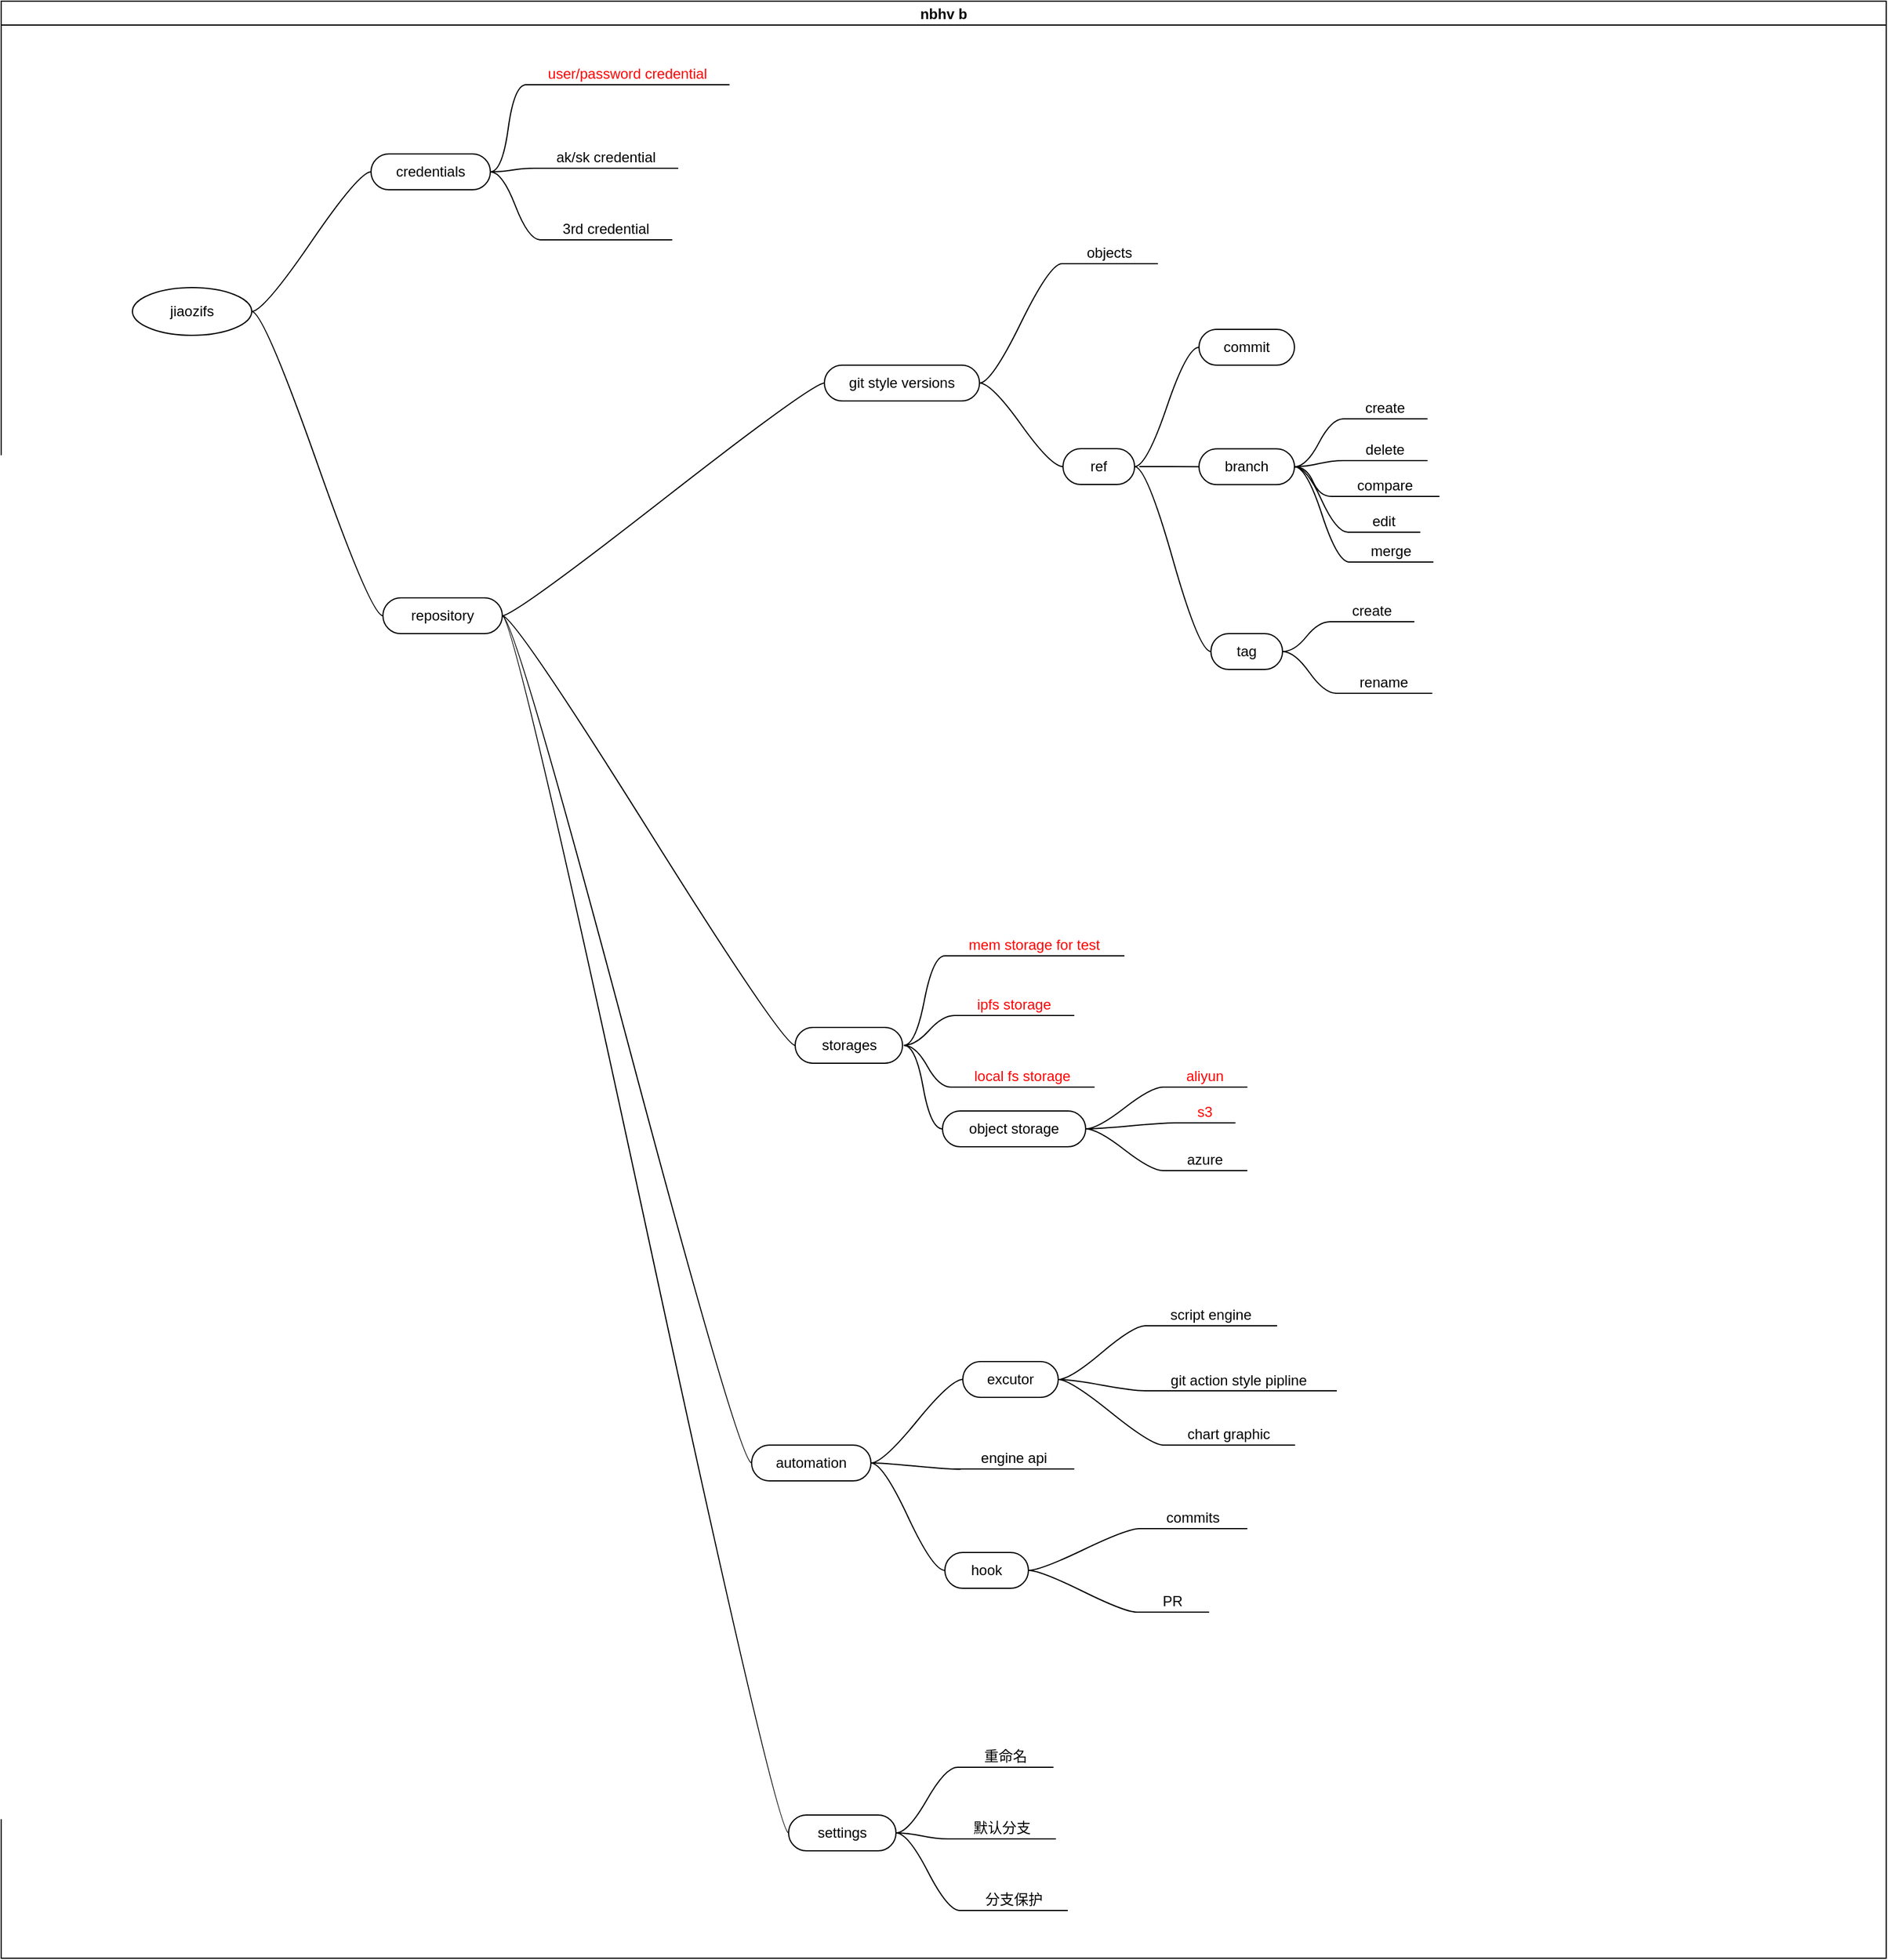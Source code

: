 <mxfile version="22.1.0" type="github">
  <diagram name="第 1 页" id="5fGWWKJ4rIMBZ-qDA2rJ">
    <mxGraphModel dx="1949" dy="2270" grid="1" gridSize="10" guides="1" tooltips="1" connect="1" arrows="1" fold="1" page="1" pageScale="1" pageWidth="827" pageHeight="1169" math="0" shadow="0">
      <root>
        <mxCell id="0" />
        <mxCell id="1" parent="0" />
        <mxCell id="uf4mvmNSqiAmKSMoRBAt-13" value="nbhv b" style="swimlane;startSize=20;horizontal=1;containerType=tree;" vertex="1" parent="1">
          <mxGeometry x="10" y="-200" width="1580" height="1640" as="geometry" />
        </mxCell>
        <mxCell id="uf4mvmNSqiAmKSMoRBAt-36" style="edgeStyle=entityRelationEdgeStyle;rounded=0;orthogonalLoop=1;jettySize=auto;html=1;startArrow=none;endArrow=none;segment=10;curved=1;sourcePerimeterSpacing=0;targetPerimeterSpacing=0;exitX=1;exitY=0.5;exitDx=0;exitDy=0;entryX=0;entryY=0.5;entryDx=0;entryDy=0;" edge="1" parent="uf4mvmNSqiAmKSMoRBAt-13" source="uf4mvmNSqiAmKSMoRBAt-127" target="uf4mvmNSqiAmKSMoRBAt-34">
          <mxGeometry relative="1" as="geometry" />
        </mxCell>
        <mxCell id="uf4mvmNSqiAmKSMoRBAt-18" value="jiaozifs" style="ellipse;whiteSpace=wrap;html=1;align=center;treeFolding=1;treeMoving=1;newEdgeStyle={&quot;edgeStyle&quot;:&quot;entityRelationEdgeStyle&quot;,&quot;startArrow&quot;:&quot;none&quot;,&quot;endArrow&quot;:&quot;none&quot;,&quot;segment&quot;:10,&quot;curved&quot;:1,&quot;sourcePerimeterSpacing&quot;:0,&quot;targetPerimeterSpacing&quot;:0};" vertex="1" parent="uf4mvmNSqiAmKSMoRBAt-13">
          <mxGeometry x="110" y="240" width="100" height="40" as="geometry" />
        </mxCell>
        <mxCell id="uf4mvmNSqiAmKSMoRBAt-27" value="credentials" style="whiteSpace=wrap;html=1;rounded=1;arcSize=50;align=center;verticalAlign=middle;strokeWidth=1;autosize=1;spacing=4;treeFolding=1;treeMoving=1;newEdgeStyle={&quot;edgeStyle&quot;:&quot;entityRelationEdgeStyle&quot;,&quot;startArrow&quot;:&quot;none&quot;,&quot;endArrow&quot;:&quot;none&quot;,&quot;segment&quot;:10,&quot;curved&quot;:1,&quot;sourcePerimeterSpacing&quot;:0,&quot;targetPerimeterSpacing&quot;:0};" vertex="1" parent="uf4mvmNSqiAmKSMoRBAt-13">
          <mxGeometry x="310" y="128" width="100" height="30" as="geometry" />
        </mxCell>
        <mxCell id="uf4mvmNSqiAmKSMoRBAt-28" value="" style="edgeStyle=entityRelationEdgeStyle;startArrow=none;endArrow=none;segment=10;curved=1;sourcePerimeterSpacing=0;targetPerimeterSpacing=0;rounded=0;" edge="1" target="uf4mvmNSqiAmKSMoRBAt-27" parent="uf4mvmNSqiAmKSMoRBAt-13" source="uf4mvmNSqiAmKSMoRBAt-18">
          <mxGeometry relative="1" as="geometry">
            <mxPoint x="316" y="220" as="sourcePoint" />
          </mxGeometry>
        </mxCell>
        <mxCell id="uf4mvmNSqiAmKSMoRBAt-86" style="edgeStyle=entityRelationEdgeStyle;rounded=0;orthogonalLoop=1;jettySize=auto;html=1;startArrow=none;endArrow=none;segment=10;curved=1;sourcePerimeterSpacing=0;targetPerimeterSpacing=0;exitX=1;exitY=0.5;exitDx=0;exitDy=0;entryX=0;entryY=1;entryDx=0;entryDy=0;" edge="1" parent="uf4mvmNSqiAmKSMoRBAt-13" target="uf4mvmNSqiAmKSMoRBAt-85">
          <mxGeometry relative="1" as="geometry">
            <mxPoint x="756.5" y="875" as="sourcePoint" />
          </mxGeometry>
        </mxCell>
        <mxCell id="uf4mvmNSqiAmKSMoRBAt-32" value="storages" style="whiteSpace=wrap;html=1;rounded=1;arcSize=50;align=center;verticalAlign=middle;strokeWidth=1;autosize=1;spacing=4;treeFolding=1;treeMoving=1;newEdgeStyle={&quot;edgeStyle&quot;:&quot;entityRelationEdgeStyle&quot;,&quot;startArrow&quot;:&quot;none&quot;,&quot;endArrow&quot;:&quot;none&quot;,&quot;segment&quot;:10,&quot;curved&quot;:1,&quot;sourcePerimeterSpacing&quot;:0,&quot;targetPerimeterSpacing&quot;:0};" vertex="1" parent="uf4mvmNSqiAmKSMoRBAt-13">
          <mxGeometry x="665.5" y="860" width="90" height="30" as="geometry" />
        </mxCell>
        <mxCell id="uf4mvmNSqiAmKSMoRBAt-33" value="" style="edgeStyle=entityRelationEdgeStyle;startArrow=none;endArrow=none;segment=10;curved=1;sourcePerimeterSpacing=0;targetPerimeterSpacing=0;rounded=0;exitX=1;exitY=0.5;exitDx=0;exitDy=0;" edge="1" target="uf4mvmNSqiAmKSMoRBAt-32" parent="uf4mvmNSqiAmKSMoRBAt-13" source="uf4mvmNSqiAmKSMoRBAt-127">
          <mxGeometry relative="1" as="geometry">
            <mxPoint x="260" y="460" as="sourcePoint" />
          </mxGeometry>
        </mxCell>
        <mxCell id="uf4mvmNSqiAmKSMoRBAt-96" style="edgeStyle=entityRelationEdgeStyle;rounded=0;orthogonalLoop=1;jettySize=auto;html=1;startArrow=none;endArrow=none;segment=10;curved=1;sourcePerimeterSpacing=0;targetPerimeterSpacing=0;exitX=1;exitY=0.5;exitDx=0;exitDy=0;entryX=0;entryY=1;entryDx=0;entryDy=0;" edge="1" parent="uf4mvmNSqiAmKSMoRBAt-13" source="uf4mvmNSqiAmKSMoRBAt-34" target="uf4mvmNSqiAmKSMoRBAt-95">
          <mxGeometry relative="1" as="geometry" />
        </mxCell>
        <mxCell id="uf4mvmNSqiAmKSMoRBAt-34" value="git style versions" style="whiteSpace=wrap;html=1;rounded=1;arcSize=50;align=center;verticalAlign=middle;strokeWidth=1;autosize=1;spacing=4;treeFolding=1;treeMoving=1;newEdgeStyle={&quot;edgeStyle&quot;:&quot;entityRelationEdgeStyle&quot;,&quot;startArrow&quot;:&quot;none&quot;,&quot;endArrow&quot;:&quot;none&quot;,&quot;segment&quot;:10,&quot;curved&quot;:1,&quot;sourcePerimeterSpacing&quot;:0,&quot;targetPerimeterSpacing&quot;:0};" vertex="1" parent="uf4mvmNSqiAmKSMoRBAt-13">
          <mxGeometry x="690" y="305" width="130" height="30" as="geometry" />
        </mxCell>
        <mxCell id="uf4mvmNSqiAmKSMoRBAt-41" value="automation" style="whiteSpace=wrap;html=1;rounded=1;arcSize=50;align=center;verticalAlign=middle;strokeWidth=1;autosize=1;spacing=4;treeFolding=1;treeMoving=1;newEdgeStyle={&quot;edgeStyle&quot;:&quot;entityRelationEdgeStyle&quot;,&quot;startArrow&quot;:&quot;none&quot;,&quot;endArrow&quot;:&quot;none&quot;,&quot;segment&quot;:10,&quot;curved&quot;:1,&quot;sourcePerimeterSpacing&quot;:0,&quot;targetPerimeterSpacing&quot;:0};" vertex="1" parent="uf4mvmNSqiAmKSMoRBAt-13">
          <mxGeometry x="629" y="1210" width="100" height="30" as="geometry" />
        </mxCell>
        <mxCell id="uf4mvmNSqiAmKSMoRBAt-42" value="" style="edgeStyle=entityRelationEdgeStyle;startArrow=none;endArrow=none;segment=10;curved=1;sourcePerimeterSpacing=0;targetPerimeterSpacing=0;rounded=0;exitX=1;exitY=0.5;exitDx=0;exitDy=0;" edge="1" target="uf4mvmNSqiAmKSMoRBAt-41" parent="uf4mvmNSqiAmKSMoRBAt-13" source="uf4mvmNSqiAmKSMoRBAt-127">
          <mxGeometry relative="1" as="geometry">
            <mxPoint x="256" y="565" as="sourcePoint" />
            <Array as="points">
              <mxPoint x="420" y="520" />
            </Array>
          </mxGeometry>
        </mxCell>
        <mxCell id="uf4mvmNSqiAmKSMoRBAt-44" value="&lt;font color=&quot;#ff0000&quot;&gt;user/password&amp;nbsp;credential&lt;/font&gt;" style="whiteSpace=wrap;html=1;shape=partialRectangle;top=0;left=0;bottom=1;right=0;points=[[0,1],[1,1]];fillColor=none;align=center;verticalAlign=bottom;routingCenterY=0.5;snapToPoint=1;recursiveResize=0;autosize=1;treeFolding=1;treeMoving=1;newEdgeStyle={&quot;edgeStyle&quot;:&quot;entityRelationEdgeStyle&quot;,&quot;startArrow&quot;:&quot;none&quot;,&quot;endArrow&quot;:&quot;none&quot;,&quot;segment&quot;:10,&quot;curved&quot;:1,&quot;sourcePerimeterSpacing&quot;:0,&quot;targetPerimeterSpacing&quot;:0};" vertex="1" parent="uf4mvmNSqiAmKSMoRBAt-13">
          <mxGeometry x="440" y="40" width="170" height="30" as="geometry" />
        </mxCell>
        <mxCell id="uf4mvmNSqiAmKSMoRBAt-45" value="" style="edgeStyle=entityRelationEdgeStyle;startArrow=none;endArrow=none;segment=10;curved=1;sourcePerimeterSpacing=0;targetPerimeterSpacing=0;rounded=0;exitX=1;exitY=0.5;exitDx=0;exitDy=0;" edge="1" target="uf4mvmNSqiAmKSMoRBAt-44" parent="uf4mvmNSqiAmKSMoRBAt-13" source="uf4mvmNSqiAmKSMoRBAt-27">
          <mxGeometry relative="1" as="geometry">
            <mxPoint x="424" y="110" as="sourcePoint" />
          </mxGeometry>
        </mxCell>
        <mxCell id="uf4mvmNSqiAmKSMoRBAt-46" value="ak/sk&amp;nbsp;credential" style="whiteSpace=wrap;html=1;shape=partialRectangle;top=0;left=0;bottom=1;right=0;points=[[0,1],[1,1]];fillColor=none;align=center;verticalAlign=bottom;routingCenterY=0.5;snapToPoint=1;recursiveResize=0;autosize=1;treeFolding=1;treeMoving=1;newEdgeStyle={&quot;edgeStyle&quot;:&quot;entityRelationEdgeStyle&quot;,&quot;startArrow&quot;:&quot;none&quot;,&quot;endArrow&quot;:&quot;none&quot;,&quot;segment&quot;:10,&quot;curved&quot;:1,&quot;sourcePerimeterSpacing&quot;:0,&quot;targetPerimeterSpacing&quot;:0};" vertex="1" parent="uf4mvmNSqiAmKSMoRBAt-13">
          <mxGeometry x="447" y="110" width="120" height="30" as="geometry" />
        </mxCell>
        <mxCell id="uf4mvmNSqiAmKSMoRBAt-47" value="" style="edgeStyle=entityRelationEdgeStyle;startArrow=none;endArrow=none;segment=10;curved=1;sourcePerimeterSpacing=0;targetPerimeterSpacing=0;rounded=0;exitX=1;exitY=0.5;exitDx=0;exitDy=0;" edge="1" target="uf4mvmNSqiAmKSMoRBAt-46" parent="uf4mvmNSqiAmKSMoRBAt-13" source="uf4mvmNSqiAmKSMoRBAt-27">
          <mxGeometry relative="1" as="geometry">
            <mxPoint x="395" y="123" as="sourcePoint" />
          </mxGeometry>
        </mxCell>
        <mxCell id="uf4mvmNSqiAmKSMoRBAt-48" value="3rd credential" style="whiteSpace=wrap;html=1;shape=partialRectangle;top=0;left=0;bottom=1;right=0;points=[[0,1],[1,1]];fillColor=none;align=center;verticalAlign=bottom;routingCenterY=0.5;snapToPoint=1;recursiveResize=0;autosize=1;treeFolding=1;treeMoving=1;newEdgeStyle={&quot;edgeStyle&quot;:&quot;entityRelationEdgeStyle&quot;,&quot;startArrow&quot;:&quot;none&quot;,&quot;endArrow&quot;:&quot;none&quot;,&quot;segment&quot;:10,&quot;curved&quot;:1,&quot;sourcePerimeterSpacing&quot;:0,&quot;targetPerimeterSpacing&quot;:0};" vertex="1" parent="uf4mvmNSqiAmKSMoRBAt-13">
          <mxGeometry x="452" y="170" width="110" height="30" as="geometry" />
        </mxCell>
        <mxCell id="uf4mvmNSqiAmKSMoRBAt-49" value="" style="edgeStyle=entityRelationEdgeStyle;startArrow=none;endArrow=none;segment=10;curved=1;sourcePerimeterSpacing=0;targetPerimeterSpacing=0;rounded=0;exitX=1;exitY=0.5;exitDx=0;exitDy=0;" edge="1" target="uf4mvmNSqiAmKSMoRBAt-48" parent="uf4mvmNSqiAmKSMoRBAt-13" source="uf4mvmNSqiAmKSMoRBAt-27">
          <mxGeometry relative="1" as="geometry">
            <mxPoint x="420" y="190" as="sourcePoint" />
          </mxGeometry>
        </mxCell>
        <mxCell id="uf4mvmNSqiAmKSMoRBAt-50" value="&lt;font color=&quot;#ff0000&quot;&gt;mem storage for test&lt;/font&gt;" style="whiteSpace=wrap;html=1;shape=partialRectangle;top=0;left=0;bottom=1;right=0;points=[[0,1],[1,1]];fillColor=none;align=center;verticalAlign=bottom;routingCenterY=0.5;snapToPoint=1;recursiveResize=0;autosize=1;treeFolding=1;treeMoving=1;newEdgeStyle={&quot;edgeStyle&quot;:&quot;entityRelationEdgeStyle&quot;,&quot;startArrow&quot;:&quot;none&quot;,&quot;endArrow&quot;:&quot;none&quot;,&quot;segment&quot;:10,&quot;curved&quot;:1,&quot;sourcePerimeterSpacing&quot;:0,&quot;targetPerimeterSpacing&quot;:0};" vertex="1" parent="uf4mvmNSqiAmKSMoRBAt-13">
          <mxGeometry x="791" y="770" width="150" height="30" as="geometry" />
        </mxCell>
        <mxCell id="uf4mvmNSqiAmKSMoRBAt-51" value="" style="edgeStyle=entityRelationEdgeStyle;startArrow=none;endArrow=none;segment=10;curved=1;sourcePerimeterSpacing=0;targetPerimeterSpacing=0;rounded=0;exitX=1;exitY=0.5;exitDx=0;exitDy=0;" edge="1" target="uf4mvmNSqiAmKSMoRBAt-50" parent="uf4mvmNSqiAmKSMoRBAt-13">
          <mxGeometry relative="1" as="geometry">
            <mxPoint x="756.5" y="875" as="sourcePoint" />
          </mxGeometry>
        </mxCell>
        <mxCell id="uf4mvmNSqiAmKSMoRBAt-53" value="&lt;font color=&quot;#ff0000&quot;&gt;local fs storage&lt;/font&gt;" style="whiteSpace=wrap;html=1;shape=partialRectangle;top=0;left=0;bottom=1;right=0;points=[[0,1],[1,1]];fillColor=none;align=center;verticalAlign=bottom;routingCenterY=0.5;snapToPoint=1;recursiveResize=0;autosize=1;treeFolding=1;treeMoving=1;newEdgeStyle={&quot;edgeStyle&quot;:&quot;entityRelationEdgeStyle&quot;,&quot;startArrow&quot;:&quot;none&quot;,&quot;endArrow&quot;:&quot;none&quot;,&quot;segment&quot;:10,&quot;curved&quot;:1,&quot;sourcePerimeterSpacing&quot;:0,&quot;targetPerimeterSpacing&quot;:0};" vertex="1" parent="uf4mvmNSqiAmKSMoRBAt-13">
          <mxGeometry x="796" y="880" width="120" height="30" as="geometry" />
        </mxCell>
        <mxCell id="uf4mvmNSqiAmKSMoRBAt-54" value="" style="edgeStyle=entityRelationEdgeStyle;startArrow=none;endArrow=none;segment=10;curved=1;sourcePerimeterSpacing=0;targetPerimeterSpacing=0;rounded=0;exitX=1;exitY=0.5;exitDx=0;exitDy=0;" edge="1" target="uf4mvmNSqiAmKSMoRBAt-53" parent="uf4mvmNSqiAmKSMoRBAt-13">
          <mxGeometry relative="1" as="geometry">
            <mxPoint x="756.5" y="875" as="sourcePoint" />
          </mxGeometry>
        </mxCell>
        <mxCell id="uf4mvmNSqiAmKSMoRBAt-57" value="&lt;font color=&quot;#ff0000&quot;&gt;aliyun&lt;/font&gt;" style="whiteSpace=wrap;html=1;shape=partialRectangle;top=0;left=0;bottom=1;right=0;points=[[0,1],[1,1]];fillColor=none;align=center;verticalAlign=bottom;routingCenterY=0.5;snapToPoint=1;recursiveResize=0;autosize=1;treeFolding=1;treeMoving=1;newEdgeStyle={&quot;edgeStyle&quot;:&quot;entityRelationEdgeStyle&quot;,&quot;startArrow&quot;:&quot;none&quot;,&quot;endArrow&quot;:&quot;none&quot;,&quot;segment&quot;:10,&quot;curved&quot;:1,&quot;sourcePerimeterSpacing&quot;:0,&quot;targetPerimeterSpacing&quot;:0};" vertex="1" parent="uf4mvmNSqiAmKSMoRBAt-13">
          <mxGeometry x="974" y="880" width="70" height="30" as="geometry" />
        </mxCell>
        <mxCell id="uf4mvmNSqiAmKSMoRBAt-58" value="" style="edgeStyle=entityRelationEdgeStyle;startArrow=none;endArrow=none;segment=10;curved=1;sourcePerimeterSpacing=0;targetPerimeterSpacing=0;rounded=0;exitX=1;exitY=0.5;exitDx=0;exitDy=0;" edge="1" target="uf4mvmNSqiAmKSMoRBAt-57" parent="uf4mvmNSqiAmKSMoRBAt-13" source="uf4mvmNSqiAmKSMoRBAt-59">
          <mxGeometry relative="1" as="geometry">
            <mxPoint x="929" y="930" as="sourcePoint" />
          </mxGeometry>
        </mxCell>
        <mxCell id="uf4mvmNSqiAmKSMoRBAt-62" style="edgeStyle=entityRelationEdgeStyle;rounded=0;orthogonalLoop=1;jettySize=auto;html=1;startArrow=none;endArrow=none;segment=10;curved=1;sourcePerimeterSpacing=0;targetPerimeterSpacing=0;exitX=1;exitY=0.5;exitDx=0;exitDy=0;entryX=0;entryY=1;entryDx=0;entryDy=0;" edge="1" parent="uf4mvmNSqiAmKSMoRBAt-13" source="uf4mvmNSqiAmKSMoRBAt-59" target="uf4mvmNSqiAmKSMoRBAt-61">
          <mxGeometry relative="1" as="geometry" />
        </mxCell>
        <mxCell id="uf4mvmNSqiAmKSMoRBAt-59" value="object storage" style="whiteSpace=wrap;html=1;rounded=1;arcSize=50;align=center;verticalAlign=middle;strokeWidth=1;autosize=1;spacing=4;treeFolding=1;treeMoving=1;newEdgeStyle={&quot;edgeStyle&quot;:&quot;entityRelationEdgeStyle&quot;,&quot;startArrow&quot;:&quot;none&quot;,&quot;endArrow&quot;:&quot;none&quot;,&quot;segment&quot;:10,&quot;curved&quot;:1,&quot;sourcePerimeterSpacing&quot;:0,&quot;targetPerimeterSpacing&quot;:0};" vertex="1" parent="uf4mvmNSqiAmKSMoRBAt-13">
          <mxGeometry x="789" y="930" width="120" height="30" as="geometry" />
        </mxCell>
        <mxCell id="uf4mvmNSqiAmKSMoRBAt-60" value="" style="edgeStyle=entityRelationEdgeStyle;startArrow=none;endArrow=none;segment=10;curved=1;sourcePerimeterSpacing=0;targetPerimeterSpacing=0;rounded=0;" edge="1" target="uf4mvmNSqiAmKSMoRBAt-59" parent="uf4mvmNSqiAmKSMoRBAt-13">
          <mxGeometry relative="1" as="geometry">
            <mxPoint x="756.5" y="875" as="sourcePoint" />
          </mxGeometry>
        </mxCell>
        <mxCell id="uf4mvmNSqiAmKSMoRBAt-61" value="&lt;font color=&quot;#ff0000&quot;&gt;s3&lt;/font&gt;" style="whiteSpace=wrap;html=1;shape=partialRectangle;top=0;left=0;bottom=1;right=0;points=[[0,1],[1,1]];fillColor=none;align=center;verticalAlign=bottom;routingCenterY=0.5;snapToPoint=1;recursiveResize=0;autosize=1;treeFolding=1;treeMoving=1;newEdgeStyle={&quot;edgeStyle&quot;:&quot;entityRelationEdgeStyle&quot;,&quot;startArrow&quot;:&quot;none&quot;,&quot;endArrow&quot;:&quot;none&quot;,&quot;segment&quot;:10,&quot;curved&quot;:1,&quot;sourcePerimeterSpacing&quot;:0,&quot;targetPerimeterSpacing&quot;:0};" vertex="1" parent="uf4mvmNSqiAmKSMoRBAt-13">
          <mxGeometry x="984" y="910" width="50" height="30" as="geometry" />
        </mxCell>
        <mxCell id="uf4mvmNSqiAmKSMoRBAt-63" value="azure" style="whiteSpace=wrap;html=1;shape=partialRectangle;top=0;left=0;bottom=1;right=0;points=[[0,1],[1,1]];fillColor=none;align=center;verticalAlign=bottom;routingCenterY=0.5;snapToPoint=1;recursiveResize=0;autosize=1;treeFolding=1;treeMoving=1;newEdgeStyle={&quot;edgeStyle&quot;:&quot;entityRelationEdgeStyle&quot;,&quot;startArrow&quot;:&quot;none&quot;,&quot;endArrow&quot;:&quot;none&quot;,&quot;segment&quot;:10,&quot;curved&quot;:1,&quot;sourcePerimeterSpacing&quot;:0,&quot;targetPerimeterSpacing&quot;:0};" vertex="1" parent="uf4mvmNSqiAmKSMoRBAt-13">
          <mxGeometry x="974" y="950" width="70" height="30" as="geometry" />
        </mxCell>
        <mxCell id="uf4mvmNSqiAmKSMoRBAt-64" style="edgeStyle=entityRelationEdgeStyle;rounded=0;orthogonalLoop=1;jettySize=auto;html=1;startArrow=none;endArrow=none;segment=10;curved=1;sourcePerimeterSpacing=0;targetPerimeterSpacing=0;exitX=1;exitY=0.5;exitDx=0;exitDy=0;entryX=0;entryY=1;entryDx=0;entryDy=0;" edge="1" parent="uf4mvmNSqiAmKSMoRBAt-13" source="uf4mvmNSqiAmKSMoRBAt-59" target="uf4mvmNSqiAmKSMoRBAt-63">
          <mxGeometry relative="1" as="geometry">
            <Array as="points">
              <mxPoint x="979" y="980" />
            </Array>
          </mxGeometry>
        </mxCell>
        <mxCell id="uf4mvmNSqiAmKSMoRBAt-65" value="script engine" style="whiteSpace=wrap;html=1;shape=partialRectangle;top=0;left=0;bottom=1;right=0;points=[[0,1],[1,1]];fillColor=none;align=center;verticalAlign=bottom;routingCenterY=0.5;snapToPoint=1;recursiveResize=0;autosize=1;treeFolding=1;treeMoving=1;newEdgeStyle={&quot;edgeStyle&quot;:&quot;entityRelationEdgeStyle&quot;,&quot;startArrow&quot;:&quot;none&quot;,&quot;endArrow&quot;:&quot;none&quot;,&quot;segment&quot;:10,&quot;curved&quot;:1,&quot;sourcePerimeterSpacing&quot;:0,&quot;targetPerimeterSpacing&quot;:0};" vertex="1" parent="uf4mvmNSqiAmKSMoRBAt-13">
          <mxGeometry x="959" y="1080" width="110" height="30" as="geometry" />
        </mxCell>
        <mxCell id="uf4mvmNSqiAmKSMoRBAt-67" value="engine api" style="whiteSpace=wrap;html=1;shape=partialRectangle;top=0;left=0;bottom=1;right=0;points=[[0,1],[1,1]];fillColor=none;align=center;verticalAlign=bottom;routingCenterY=0.5;snapToPoint=1;recursiveResize=0;autosize=1;treeFolding=1;treeMoving=1;newEdgeStyle={&quot;edgeStyle&quot;:&quot;entityRelationEdgeStyle&quot;,&quot;startArrow&quot;:&quot;none&quot;,&quot;endArrow&quot;:&quot;none&quot;,&quot;segment&quot;:10,&quot;curved&quot;:1,&quot;sourcePerimeterSpacing&quot;:0,&quot;targetPerimeterSpacing&quot;:0};" vertex="1" parent="uf4mvmNSqiAmKSMoRBAt-13">
          <mxGeometry x="799" y="1200" width="100" height="30" as="geometry" />
        </mxCell>
        <mxCell id="uf4mvmNSqiAmKSMoRBAt-68" value="" style="edgeStyle=entityRelationEdgeStyle;startArrow=none;endArrow=none;segment=10;curved=1;sourcePerimeterSpacing=0;targetPerimeterSpacing=0;rounded=0;exitX=1;exitY=0.5;exitDx=0;exitDy=0;entryX=0.052;entryY=1.01;entryDx=0;entryDy=0;entryPerimeter=0;" edge="1" target="uf4mvmNSqiAmKSMoRBAt-67" parent="uf4mvmNSqiAmKSMoRBAt-13" source="uf4mvmNSqiAmKSMoRBAt-41">
          <mxGeometry relative="1" as="geometry">
            <mxPoint x="739" y="1171" as="sourcePoint" />
            <mxPoint x="786" y="1171.286" as="targetPoint" />
          </mxGeometry>
        </mxCell>
        <mxCell id="uf4mvmNSqiAmKSMoRBAt-71" value="hook" style="whiteSpace=wrap;html=1;rounded=1;arcSize=50;align=center;verticalAlign=middle;strokeWidth=1;autosize=1;spacing=4;treeFolding=1;treeMoving=1;newEdgeStyle={&quot;edgeStyle&quot;:&quot;entityRelationEdgeStyle&quot;,&quot;startArrow&quot;:&quot;none&quot;,&quot;endArrow&quot;:&quot;none&quot;,&quot;segment&quot;:10,&quot;curved&quot;:1,&quot;sourcePerimeterSpacing&quot;:0,&quot;targetPerimeterSpacing&quot;:0};" vertex="1" parent="uf4mvmNSqiAmKSMoRBAt-13">
          <mxGeometry x="791" y="1300" width="70" height="30" as="geometry" />
        </mxCell>
        <mxCell id="uf4mvmNSqiAmKSMoRBAt-72" value="" style="edgeStyle=entityRelationEdgeStyle;startArrow=none;endArrow=none;segment=10;curved=1;sourcePerimeterSpacing=0;targetPerimeterSpacing=0;rounded=0;exitX=1;exitY=0.5;exitDx=0;exitDy=0;" edge="1" target="uf4mvmNSqiAmKSMoRBAt-71" parent="uf4mvmNSqiAmKSMoRBAt-13" source="uf4mvmNSqiAmKSMoRBAt-41">
          <mxGeometry relative="1" as="geometry">
            <mxPoint x="739" y="1171" as="sourcePoint" />
          </mxGeometry>
        </mxCell>
        <mxCell id="uf4mvmNSqiAmKSMoRBAt-74" value="commits" style="whiteSpace=wrap;html=1;shape=partialRectangle;top=0;left=0;bottom=1;right=0;points=[[0,1],[1,1]];fillColor=none;align=center;verticalAlign=bottom;routingCenterY=0.5;snapToPoint=1;recursiveResize=0;autosize=1;treeFolding=1;treeMoving=1;newEdgeStyle={&quot;edgeStyle&quot;:&quot;entityRelationEdgeStyle&quot;,&quot;startArrow&quot;:&quot;none&quot;,&quot;endArrow&quot;:&quot;none&quot;,&quot;segment&quot;:10,&quot;curved&quot;:1,&quot;sourcePerimeterSpacing&quot;:0,&quot;targetPerimeterSpacing&quot;:0};" vertex="1" parent="uf4mvmNSqiAmKSMoRBAt-13">
          <mxGeometry x="954" y="1250" width="90" height="30" as="geometry" />
        </mxCell>
        <mxCell id="uf4mvmNSqiAmKSMoRBAt-75" value="" style="edgeStyle=entityRelationEdgeStyle;startArrow=none;endArrow=none;segment=10;curved=1;sourcePerimeterSpacing=0;targetPerimeterSpacing=0;rounded=0;exitX=1;exitY=0.5;exitDx=0;exitDy=0;" edge="1" target="uf4mvmNSqiAmKSMoRBAt-74" parent="uf4mvmNSqiAmKSMoRBAt-13" source="uf4mvmNSqiAmKSMoRBAt-71">
          <mxGeometry relative="1" as="geometry">
            <mxPoint x="914" y="1330" as="sourcePoint" />
          </mxGeometry>
        </mxCell>
        <mxCell id="uf4mvmNSqiAmKSMoRBAt-78" value="PR" style="whiteSpace=wrap;html=1;shape=partialRectangle;top=0;left=0;bottom=1;right=0;points=[[0,1],[1,1]];fillColor=none;align=center;verticalAlign=bottom;routingCenterY=0.5;snapToPoint=1;recursiveResize=0;autosize=1;treeFolding=1;treeMoving=1;newEdgeStyle={&quot;edgeStyle&quot;:&quot;entityRelationEdgeStyle&quot;,&quot;startArrow&quot;:&quot;none&quot;,&quot;endArrow&quot;:&quot;none&quot;,&quot;segment&quot;:10,&quot;curved&quot;:1,&quot;sourcePerimeterSpacing&quot;:0,&quot;targetPerimeterSpacing&quot;:0};" vertex="1" parent="uf4mvmNSqiAmKSMoRBAt-13">
          <mxGeometry x="952" y="1320" width="60" height="30" as="geometry" />
        </mxCell>
        <mxCell id="uf4mvmNSqiAmKSMoRBAt-79" value="" style="edgeStyle=entityRelationEdgeStyle;startArrow=none;endArrow=none;segment=10;curved=1;sourcePerimeterSpacing=0;targetPerimeterSpacing=0;rounded=0;" edge="1" target="uf4mvmNSqiAmKSMoRBAt-78" parent="uf4mvmNSqiAmKSMoRBAt-13" source="uf4mvmNSqiAmKSMoRBAt-71">
          <mxGeometry relative="1" as="geometry">
            <mxPoint x="911" y="1380" as="sourcePoint" />
          </mxGeometry>
        </mxCell>
        <mxCell id="uf4mvmNSqiAmKSMoRBAt-80" value="git action style pipline&amp;nbsp;" style="whiteSpace=wrap;html=1;shape=partialRectangle;top=0;left=0;bottom=1;right=0;points=[[0,1],[1,1]];fillColor=none;align=center;verticalAlign=bottom;routingCenterY=0.5;snapToPoint=1;recursiveResize=0;autosize=1;treeFolding=1;treeMoving=1;newEdgeStyle={&quot;edgeStyle&quot;:&quot;entityRelationEdgeStyle&quot;,&quot;startArrow&quot;:&quot;none&quot;,&quot;endArrow&quot;:&quot;none&quot;,&quot;segment&quot;:10,&quot;curved&quot;:1,&quot;sourcePerimeterSpacing&quot;:0,&quot;targetPerimeterSpacing&quot;:0};" vertex="1" parent="uf4mvmNSqiAmKSMoRBAt-13">
          <mxGeometry x="959" y="1134.5" width="160" height="30" as="geometry" />
        </mxCell>
        <mxCell id="uf4mvmNSqiAmKSMoRBAt-82" value="chart graphic" style="whiteSpace=wrap;html=1;shape=partialRectangle;top=0;left=0;bottom=1;right=0;points=[[0,1],[1,1]];fillColor=none;align=center;verticalAlign=bottom;routingCenterY=0.5;snapToPoint=1;recursiveResize=0;autosize=1;treeFolding=1;treeMoving=1;newEdgeStyle={&quot;edgeStyle&quot;:&quot;entityRelationEdgeStyle&quot;,&quot;startArrow&quot;:&quot;none&quot;,&quot;endArrow&quot;:&quot;none&quot;,&quot;segment&quot;:10,&quot;curved&quot;:1,&quot;sourcePerimeterSpacing&quot;:0,&quot;targetPerimeterSpacing&quot;:0};" vertex="1" parent="uf4mvmNSqiAmKSMoRBAt-13">
          <mxGeometry x="974" y="1180" width="110" height="30" as="geometry" />
        </mxCell>
        <mxCell id="uf4mvmNSqiAmKSMoRBAt-85" value="&lt;font color=&quot;#ff0000&quot;&gt;ipfs storage&lt;/font&gt;" style="whiteSpace=wrap;html=1;shape=partialRectangle;top=0;left=0;bottom=1;right=0;points=[[0,1],[1,1]];fillColor=none;align=center;verticalAlign=bottom;routingCenterY=0.5;snapToPoint=1;recursiveResize=0;autosize=1;treeFolding=1;treeMoving=1;newEdgeStyle={&quot;edgeStyle&quot;:&quot;entityRelationEdgeStyle&quot;,&quot;startArrow&quot;:&quot;none&quot;,&quot;endArrow&quot;:&quot;none&quot;,&quot;segment&quot;:10,&quot;curved&quot;:1,&quot;sourcePerimeterSpacing&quot;:0,&quot;targetPerimeterSpacing&quot;:0};" vertex="1" parent="uf4mvmNSqiAmKSMoRBAt-13">
          <mxGeometry x="799" y="820" width="100" height="30" as="geometry" />
        </mxCell>
        <mxCell id="uf4mvmNSqiAmKSMoRBAt-87" value="excutor" style="whiteSpace=wrap;html=1;rounded=1;arcSize=50;align=center;verticalAlign=middle;strokeWidth=1;autosize=1;spacing=4;treeFolding=1;treeMoving=1;newEdgeStyle={&quot;edgeStyle&quot;:&quot;entityRelationEdgeStyle&quot;,&quot;startArrow&quot;:&quot;none&quot;,&quot;endArrow&quot;:&quot;none&quot;,&quot;segment&quot;:10,&quot;curved&quot;:1,&quot;sourcePerimeterSpacing&quot;:0,&quot;targetPerimeterSpacing&quot;:0};" vertex="1" parent="uf4mvmNSqiAmKSMoRBAt-13">
          <mxGeometry x="806" y="1140" width="80" height="30" as="geometry" />
        </mxCell>
        <mxCell id="uf4mvmNSqiAmKSMoRBAt-88" value="" style="edgeStyle=entityRelationEdgeStyle;startArrow=none;endArrow=none;segment=10;curved=1;sourcePerimeterSpacing=0;targetPerimeterSpacing=0;rounded=0;exitX=1;exitY=0.5;exitDx=0;exitDy=0;" edge="1" target="uf4mvmNSqiAmKSMoRBAt-87" parent="uf4mvmNSqiAmKSMoRBAt-13" source="uf4mvmNSqiAmKSMoRBAt-41">
          <mxGeometry relative="1" as="geometry">
            <mxPoint x="729" y="1220" as="sourcePoint" />
          </mxGeometry>
        </mxCell>
        <mxCell id="uf4mvmNSqiAmKSMoRBAt-66" value="" style="edgeStyle=entityRelationEdgeStyle;startArrow=none;endArrow=none;segment=10;curved=1;sourcePerimeterSpacing=0;targetPerimeterSpacing=0;rounded=0;exitX=1;exitY=0.5;exitDx=0;exitDy=0;" edge="1" target="uf4mvmNSqiAmKSMoRBAt-65" parent="uf4mvmNSqiAmKSMoRBAt-13" source="uf4mvmNSqiAmKSMoRBAt-87">
          <mxGeometry relative="1" as="geometry">
            <mxPoint x="761" y="1140" as="sourcePoint" />
          </mxGeometry>
        </mxCell>
        <mxCell id="uf4mvmNSqiAmKSMoRBAt-81" value="" style="edgeStyle=entityRelationEdgeStyle;startArrow=none;endArrow=none;segment=10;curved=1;sourcePerimeterSpacing=0;targetPerimeterSpacing=0;rounded=0;exitX=1;exitY=0.5;exitDx=0;exitDy=0;" edge="1" parent="uf4mvmNSqiAmKSMoRBAt-13" target="uf4mvmNSqiAmKSMoRBAt-80" source="uf4mvmNSqiAmKSMoRBAt-87">
          <mxGeometry relative="1" as="geometry">
            <mxPoint x="739" y="1220" as="sourcePoint" />
          </mxGeometry>
        </mxCell>
        <mxCell id="uf4mvmNSqiAmKSMoRBAt-84" style="edgeStyle=entityRelationEdgeStyle;rounded=0;orthogonalLoop=1;jettySize=auto;html=1;startArrow=none;endArrow=none;segment=10;curved=1;sourcePerimeterSpacing=0;targetPerimeterSpacing=0;exitX=1;exitY=0.5;exitDx=0;exitDy=0;entryX=0;entryY=1;entryDx=0;entryDy=0;" edge="1" parent="uf4mvmNSqiAmKSMoRBAt-13" source="uf4mvmNSqiAmKSMoRBAt-87" target="uf4mvmNSqiAmKSMoRBAt-82">
          <mxGeometry relative="1" as="geometry" />
        </mxCell>
        <mxCell id="uf4mvmNSqiAmKSMoRBAt-95" value="objects" style="whiteSpace=wrap;html=1;shape=partialRectangle;top=0;left=0;bottom=1;right=0;points=[[0,1],[1,1]];fillColor=none;align=center;verticalAlign=bottom;routingCenterY=0.5;snapToPoint=1;recursiveResize=0;autosize=1;treeFolding=1;treeMoving=1;newEdgeStyle={&quot;edgeStyle&quot;:&quot;entityRelationEdgeStyle&quot;,&quot;startArrow&quot;:&quot;none&quot;,&quot;endArrow&quot;:&quot;none&quot;,&quot;segment&quot;:10,&quot;curved&quot;:1,&quot;sourcePerimeterSpacing&quot;:0,&quot;targetPerimeterSpacing&quot;:0};" vertex="1" parent="uf4mvmNSqiAmKSMoRBAt-13">
          <mxGeometry x="889" y="190" width="80" height="30" as="geometry" />
        </mxCell>
        <mxCell id="uf4mvmNSqiAmKSMoRBAt-99" value="commit" style="whiteSpace=wrap;html=1;rounded=1;arcSize=50;align=center;verticalAlign=middle;strokeWidth=1;autosize=1;spacing=4;treeFolding=1;treeMoving=1;newEdgeStyle={&quot;edgeStyle&quot;:&quot;entityRelationEdgeStyle&quot;,&quot;startArrow&quot;:&quot;none&quot;,&quot;endArrow&quot;:&quot;none&quot;,&quot;segment&quot;:10,&quot;curved&quot;:1,&quot;sourcePerimeterSpacing&quot;:0,&quot;targetPerimeterSpacing&quot;:0};" vertex="1" parent="uf4mvmNSqiAmKSMoRBAt-13">
          <mxGeometry x="1004" y="275" width="80" height="30" as="geometry" />
        </mxCell>
        <mxCell id="uf4mvmNSqiAmKSMoRBAt-100" value="" style="edgeStyle=entityRelationEdgeStyle;startArrow=none;endArrow=none;segment=10;curved=1;sourcePerimeterSpacing=0;targetPerimeterSpacing=0;rounded=0;exitX=1;exitY=0.5;exitDx=0;exitDy=0;" edge="1" target="uf4mvmNSqiAmKSMoRBAt-99" parent="uf4mvmNSqiAmKSMoRBAt-13" source="uf4mvmNSqiAmKSMoRBAt-102">
          <mxGeometry relative="1" as="geometry">
            <mxPoint x="978" y="405" as="sourcePoint" />
          </mxGeometry>
        </mxCell>
        <mxCell id="uf4mvmNSqiAmKSMoRBAt-102" value="ref" style="whiteSpace=wrap;html=1;rounded=1;arcSize=50;align=center;verticalAlign=middle;strokeWidth=1;autosize=1;spacing=4;treeFolding=1;treeMoving=1;newEdgeStyle={&quot;edgeStyle&quot;:&quot;entityRelationEdgeStyle&quot;,&quot;startArrow&quot;:&quot;none&quot;,&quot;endArrow&quot;:&quot;none&quot;,&quot;segment&quot;:10,&quot;curved&quot;:1,&quot;sourcePerimeterSpacing&quot;:0,&quot;targetPerimeterSpacing&quot;:0};" vertex="1" parent="uf4mvmNSqiAmKSMoRBAt-13">
          <mxGeometry x="890" y="375" width="60" height="30" as="geometry" />
        </mxCell>
        <mxCell id="uf4mvmNSqiAmKSMoRBAt-103" value="" style="edgeStyle=entityRelationEdgeStyle;startArrow=none;endArrow=none;segment=10;curved=1;sourcePerimeterSpacing=0;targetPerimeterSpacing=0;rounded=0;exitX=1;exitY=0.5;exitDx=0;exitDy=0;" edge="1" target="uf4mvmNSqiAmKSMoRBAt-102" parent="uf4mvmNSqiAmKSMoRBAt-13" source="uf4mvmNSqiAmKSMoRBAt-34">
          <mxGeometry relative="1" as="geometry">
            <mxPoint x="544" y="355" as="sourcePoint" />
          </mxGeometry>
        </mxCell>
        <mxCell id="uf4mvmNSqiAmKSMoRBAt-134" style="edgeStyle=entityRelationEdgeStyle;rounded=0;orthogonalLoop=1;jettySize=auto;html=1;startArrow=none;endArrow=none;segment=10;curved=1;sourcePerimeterSpacing=0;targetPerimeterSpacing=0;exitX=1;exitY=0.5;exitDx=0;exitDy=0;entryX=0;entryY=1;entryDx=0;entryDy=0;" edge="1" parent="uf4mvmNSqiAmKSMoRBAt-13" source="uf4mvmNSqiAmKSMoRBAt-106" target="uf4mvmNSqiAmKSMoRBAt-133">
          <mxGeometry relative="1" as="geometry" />
        </mxCell>
        <mxCell id="uf4mvmNSqiAmKSMoRBAt-106" value="settings" style="whiteSpace=wrap;html=1;rounded=1;arcSize=50;align=center;verticalAlign=middle;strokeWidth=1;autosize=1;spacing=4;treeFolding=1;treeMoving=1;newEdgeStyle={&quot;edgeStyle&quot;:&quot;entityRelationEdgeStyle&quot;,&quot;startArrow&quot;:&quot;none&quot;,&quot;endArrow&quot;:&quot;none&quot;,&quot;segment&quot;:10,&quot;curved&quot;:1,&quot;sourcePerimeterSpacing&quot;:0,&quot;targetPerimeterSpacing&quot;:0};" vertex="1" parent="uf4mvmNSqiAmKSMoRBAt-13">
          <mxGeometry x="660" y="1520" width="90" height="30" as="geometry" />
        </mxCell>
        <mxCell id="uf4mvmNSqiAmKSMoRBAt-107" value="" style="edgeStyle=entityRelationEdgeStyle;startArrow=none;endArrow=none;segment=10;curved=1;sourcePerimeterSpacing=0;targetPerimeterSpacing=0;rounded=0;exitX=1;exitY=0.5;exitDx=0;exitDy=0;" edge="1" target="uf4mvmNSqiAmKSMoRBAt-106" parent="uf4mvmNSqiAmKSMoRBAt-13" source="uf4mvmNSqiAmKSMoRBAt-127">
          <mxGeometry relative="1" as="geometry">
            <mxPoint x="544" y="355" as="sourcePoint" />
          </mxGeometry>
        </mxCell>
        <mxCell id="uf4mvmNSqiAmKSMoRBAt-108" value="tag" style="whiteSpace=wrap;html=1;rounded=1;arcSize=50;align=center;verticalAlign=middle;strokeWidth=1;autosize=1;spacing=4;treeFolding=1;treeMoving=1;newEdgeStyle={&quot;edgeStyle&quot;:&quot;entityRelationEdgeStyle&quot;,&quot;startArrow&quot;:&quot;none&quot;,&quot;endArrow&quot;:&quot;none&quot;,&quot;segment&quot;:10,&quot;curved&quot;:1,&quot;sourcePerimeterSpacing&quot;:0,&quot;targetPerimeterSpacing&quot;:0};" vertex="1" parent="uf4mvmNSqiAmKSMoRBAt-13">
          <mxGeometry x="1014" y="530" width="60" height="30" as="geometry" />
        </mxCell>
        <mxCell id="uf4mvmNSqiAmKSMoRBAt-109" value="" style="edgeStyle=entityRelationEdgeStyle;startArrow=none;endArrow=none;segment=10;curved=1;sourcePerimeterSpacing=0;targetPerimeterSpacing=0;rounded=0;exitX=1;exitY=0.5;exitDx=0;exitDy=0;" edge="1" target="uf4mvmNSqiAmKSMoRBAt-108" parent="uf4mvmNSqiAmKSMoRBAt-13" source="uf4mvmNSqiAmKSMoRBAt-102">
          <mxGeometry relative="1" as="geometry">
            <mxPoint x="958" y="510" as="sourcePoint" />
          </mxGeometry>
        </mxCell>
        <mxCell id="uf4mvmNSqiAmKSMoRBAt-119" style="edgeStyle=entityRelationEdgeStyle;rounded=0;orthogonalLoop=1;jettySize=auto;html=1;startArrow=none;endArrow=none;segment=10;curved=1;sourcePerimeterSpacing=0;targetPerimeterSpacing=0;exitX=1;exitY=0.5;exitDx=0;exitDy=0;entryX=0;entryY=1;entryDx=0;entryDy=0;" edge="1" parent="uf4mvmNSqiAmKSMoRBAt-13" source="uf4mvmNSqiAmKSMoRBAt-110" target="uf4mvmNSqiAmKSMoRBAt-118">
          <mxGeometry relative="1" as="geometry" />
        </mxCell>
        <mxCell id="uf4mvmNSqiAmKSMoRBAt-122" style="edgeStyle=entityRelationEdgeStyle;rounded=0;orthogonalLoop=1;jettySize=auto;html=1;startArrow=none;endArrow=none;segment=10;curved=1;sourcePerimeterSpacing=0;targetPerimeterSpacing=0;exitX=1;exitY=0.5;exitDx=0;exitDy=0;entryX=0;entryY=1;entryDx=0;entryDy=0;" edge="1" parent="uf4mvmNSqiAmKSMoRBAt-13" source="uf4mvmNSqiAmKSMoRBAt-110" target="uf4mvmNSqiAmKSMoRBAt-120">
          <mxGeometry relative="1" as="geometry" />
        </mxCell>
        <mxCell id="uf4mvmNSqiAmKSMoRBAt-124" style="edgeStyle=entityRelationEdgeStyle;rounded=0;orthogonalLoop=1;jettySize=auto;html=1;startArrow=none;endArrow=none;segment=10;curved=1;sourcePerimeterSpacing=0;targetPerimeterSpacing=0;exitX=1;exitY=0.5;exitDx=0;exitDy=0;entryX=0;entryY=1;entryDx=0;entryDy=0;" edge="1" parent="uf4mvmNSqiAmKSMoRBAt-13" source="uf4mvmNSqiAmKSMoRBAt-110" target="uf4mvmNSqiAmKSMoRBAt-123">
          <mxGeometry relative="1" as="geometry" />
        </mxCell>
        <mxCell id="uf4mvmNSqiAmKSMoRBAt-126" style="edgeStyle=entityRelationEdgeStyle;rounded=0;orthogonalLoop=1;jettySize=auto;html=1;startArrow=none;endArrow=none;segment=10;curved=1;sourcePerimeterSpacing=0;targetPerimeterSpacing=0;exitX=1;exitY=0.5;exitDx=0;exitDy=0;" edge="1" parent="uf4mvmNSqiAmKSMoRBAt-13" source="uf4mvmNSqiAmKSMoRBAt-110" target="uf4mvmNSqiAmKSMoRBAt-125">
          <mxGeometry relative="1" as="geometry" />
        </mxCell>
        <mxCell id="uf4mvmNSqiAmKSMoRBAt-110" value="branch" style="whiteSpace=wrap;html=1;rounded=1;arcSize=50;align=center;verticalAlign=middle;strokeWidth=1;autosize=1;spacing=4;treeFolding=1;treeMoving=1;newEdgeStyle={&quot;edgeStyle&quot;:&quot;entityRelationEdgeStyle&quot;,&quot;startArrow&quot;:&quot;none&quot;,&quot;endArrow&quot;:&quot;none&quot;,&quot;segment&quot;:10,&quot;curved&quot;:1,&quot;sourcePerimeterSpacing&quot;:0,&quot;targetPerimeterSpacing&quot;:0};" vertex="1" parent="uf4mvmNSqiAmKSMoRBAt-13">
          <mxGeometry x="1004" y="375.11" width="80" height="30" as="geometry" />
        </mxCell>
        <mxCell id="uf4mvmNSqiAmKSMoRBAt-111" value="" style="edgeStyle=entityRelationEdgeStyle;startArrow=none;endArrow=none;segment=10;curved=1;sourcePerimeterSpacing=0;targetPerimeterSpacing=0;rounded=0;" edge="1" target="uf4mvmNSqiAmKSMoRBAt-110" parent="uf4mvmNSqiAmKSMoRBAt-13">
          <mxGeometry relative="1" as="geometry">
            <mxPoint x="954" y="390" as="sourcePoint" />
          </mxGeometry>
        </mxCell>
        <mxCell id="uf4mvmNSqiAmKSMoRBAt-112" value="create" style="whiteSpace=wrap;html=1;shape=partialRectangle;top=0;left=0;bottom=1;right=0;points=[[0,1],[1,1]];fillColor=none;align=center;verticalAlign=bottom;routingCenterY=0.5;snapToPoint=1;recursiveResize=0;autosize=1;treeFolding=1;treeMoving=1;newEdgeStyle={&quot;edgeStyle&quot;:&quot;entityRelationEdgeStyle&quot;,&quot;startArrow&quot;:&quot;none&quot;,&quot;endArrow&quot;:&quot;none&quot;,&quot;segment&quot;:10,&quot;curved&quot;:1,&quot;sourcePerimeterSpacing&quot;:0,&quot;targetPerimeterSpacing&quot;:0};" vertex="1" parent="uf4mvmNSqiAmKSMoRBAt-13">
          <mxGeometry x="1114" y="490" width="70" height="30" as="geometry" />
        </mxCell>
        <mxCell id="uf4mvmNSqiAmKSMoRBAt-113" value="" style="edgeStyle=entityRelationEdgeStyle;startArrow=none;endArrow=none;segment=10;curved=1;sourcePerimeterSpacing=0;targetPerimeterSpacing=0;rounded=0;exitX=1;exitY=0.5;exitDx=0;exitDy=0;" edge="1" target="uf4mvmNSqiAmKSMoRBAt-112" parent="uf4mvmNSqiAmKSMoRBAt-13" source="uf4mvmNSqiAmKSMoRBAt-108">
          <mxGeometry relative="1" as="geometry">
            <mxPoint x="1080" y="520" as="sourcePoint" />
          </mxGeometry>
        </mxCell>
        <mxCell id="uf4mvmNSqiAmKSMoRBAt-114" value="rename" style="whiteSpace=wrap;html=1;shape=partialRectangle;top=0;left=0;bottom=1;right=0;points=[[0,1],[1,1]];fillColor=none;align=center;verticalAlign=bottom;routingCenterY=0.5;snapToPoint=1;recursiveResize=0;autosize=1;treeFolding=1;treeMoving=1;newEdgeStyle={&quot;edgeStyle&quot;:&quot;entityRelationEdgeStyle&quot;,&quot;startArrow&quot;:&quot;none&quot;,&quot;endArrow&quot;:&quot;none&quot;,&quot;segment&quot;:10,&quot;curved&quot;:1,&quot;sourcePerimeterSpacing&quot;:0,&quot;targetPerimeterSpacing&quot;:0};" vertex="1" parent="uf4mvmNSqiAmKSMoRBAt-13">
          <mxGeometry x="1119" y="550" width="80" height="30" as="geometry" />
        </mxCell>
        <mxCell id="uf4mvmNSqiAmKSMoRBAt-115" value="" style="edgeStyle=entityRelationEdgeStyle;startArrow=none;endArrow=none;segment=10;curved=1;sourcePerimeterSpacing=0;targetPerimeterSpacing=0;rounded=0;" edge="1" target="uf4mvmNSqiAmKSMoRBAt-114" parent="uf4mvmNSqiAmKSMoRBAt-13" source="uf4mvmNSqiAmKSMoRBAt-108">
          <mxGeometry relative="1" as="geometry">
            <mxPoint x="1090" y="580" as="sourcePoint" />
          </mxGeometry>
        </mxCell>
        <mxCell id="uf4mvmNSqiAmKSMoRBAt-116" value="create" style="whiteSpace=wrap;html=1;shape=partialRectangle;top=0;left=0;bottom=1;right=0;points=[[0,1],[1,1]];fillColor=none;align=center;verticalAlign=bottom;routingCenterY=0.5;snapToPoint=1;recursiveResize=0;autosize=1;treeFolding=1;treeMoving=1;newEdgeStyle={&quot;edgeStyle&quot;:&quot;entityRelationEdgeStyle&quot;,&quot;startArrow&quot;:&quot;none&quot;,&quot;endArrow&quot;:&quot;none&quot;,&quot;segment&quot;:10,&quot;curved&quot;:1,&quot;sourcePerimeterSpacing&quot;:0,&quot;targetPerimeterSpacing&quot;:0};" vertex="1" parent="uf4mvmNSqiAmKSMoRBAt-13">
          <mxGeometry x="1125" y="320" width="70" height="30" as="geometry" />
        </mxCell>
        <mxCell id="uf4mvmNSqiAmKSMoRBAt-117" value="" style="edgeStyle=entityRelationEdgeStyle;startArrow=none;endArrow=none;segment=10;curved=1;sourcePerimeterSpacing=0;targetPerimeterSpacing=0;rounded=0;exitX=1;exitY=0.5;exitDx=0;exitDy=0;entryX=0;entryY=1;entryDx=0;entryDy=0;" edge="1" target="uf4mvmNSqiAmKSMoRBAt-116" parent="uf4mvmNSqiAmKSMoRBAt-13" source="uf4mvmNSqiAmKSMoRBAt-110">
          <mxGeometry relative="1" as="geometry">
            <mxPoint x="1084" y="370.11" as="sourcePoint" />
            <mxPoint x="1129.207" y="350.002" as="targetPoint" />
          </mxGeometry>
        </mxCell>
        <mxCell id="uf4mvmNSqiAmKSMoRBAt-118" value="delete" style="whiteSpace=wrap;html=1;shape=partialRectangle;top=0;left=0;bottom=1;right=0;points=[[0,1],[1,1]];fillColor=none;align=center;verticalAlign=bottom;routingCenterY=0.5;snapToPoint=1;recursiveResize=0;autosize=1;treeFolding=1;treeMoving=1;newEdgeStyle={&quot;edgeStyle&quot;:&quot;entityRelationEdgeStyle&quot;,&quot;startArrow&quot;:&quot;none&quot;,&quot;endArrow&quot;:&quot;none&quot;,&quot;segment&quot;:10,&quot;curved&quot;:1,&quot;sourcePerimeterSpacing&quot;:0,&quot;targetPerimeterSpacing&quot;:0};" vertex="1" parent="uf4mvmNSqiAmKSMoRBAt-13">
          <mxGeometry x="1125" y="354.97" width="70" height="30" as="geometry" />
        </mxCell>
        <mxCell id="uf4mvmNSqiAmKSMoRBAt-120" value="compare" style="whiteSpace=wrap;html=1;shape=partialRectangle;top=0;left=0;bottom=1;right=0;points=[[0,1],[1,1]];fillColor=none;align=center;verticalAlign=bottom;routingCenterY=0.5;snapToPoint=1;recursiveResize=0;autosize=1;treeFolding=1;treeMoving=1;newEdgeStyle={&quot;edgeStyle&quot;:&quot;entityRelationEdgeStyle&quot;,&quot;startArrow&quot;:&quot;none&quot;,&quot;endArrow&quot;:&quot;none&quot;,&quot;segment&quot;:10,&quot;curved&quot;:1,&quot;sourcePerimeterSpacing&quot;:0,&quot;targetPerimeterSpacing&quot;:0};" vertex="1" parent="uf4mvmNSqiAmKSMoRBAt-13">
          <mxGeometry x="1115" y="384.97" width="90" height="30" as="geometry" />
        </mxCell>
        <mxCell id="uf4mvmNSqiAmKSMoRBAt-123" value="merge" style="whiteSpace=wrap;html=1;shape=partialRectangle;top=0;left=0;bottom=1;right=0;points=[[0,1],[1,1]];fillColor=none;align=center;verticalAlign=bottom;routingCenterY=0.5;snapToPoint=1;recursiveResize=0;autosize=1;treeFolding=1;treeMoving=1;newEdgeStyle={&quot;edgeStyle&quot;:&quot;entityRelationEdgeStyle&quot;,&quot;startArrow&quot;:&quot;none&quot;,&quot;endArrow&quot;:&quot;none&quot;,&quot;segment&quot;:10,&quot;curved&quot;:1,&quot;sourcePerimeterSpacing&quot;:0,&quot;targetPerimeterSpacing&quot;:0};" vertex="1" parent="uf4mvmNSqiAmKSMoRBAt-13">
          <mxGeometry x="1130" y="440" width="70" height="30" as="geometry" />
        </mxCell>
        <mxCell id="uf4mvmNSqiAmKSMoRBAt-125" value="edit" style="whiteSpace=wrap;html=1;shape=partialRectangle;top=0;left=0;bottom=1;right=0;points=[[0,1],[1,1]];fillColor=none;align=center;verticalAlign=bottom;routingCenterY=0.5;snapToPoint=1;recursiveResize=0;autosize=1;treeFolding=1;treeMoving=1;newEdgeStyle={&quot;edgeStyle&quot;:&quot;entityRelationEdgeStyle&quot;,&quot;startArrow&quot;:&quot;none&quot;,&quot;endArrow&quot;:&quot;none&quot;,&quot;segment&quot;:10,&quot;curved&quot;:1,&quot;sourcePerimeterSpacing&quot;:0,&quot;targetPerimeterSpacing&quot;:0};" vertex="1" parent="uf4mvmNSqiAmKSMoRBAt-13">
          <mxGeometry x="1129" y="414.97" width="60" height="30" as="geometry" />
        </mxCell>
        <mxCell id="uf4mvmNSqiAmKSMoRBAt-127" value="repository" style="whiteSpace=wrap;html=1;rounded=1;arcSize=50;align=center;verticalAlign=middle;strokeWidth=1;autosize=1;spacing=4;treeFolding=1;treeMoving=1;newEdgeStyle={&quot;edgeStyle&quot;:&quot;entityRelationEdgeStyle&quot;,&quot;startArrow&quot;:&quot;none&quot;,&quot;endArrow&quot;:&quot;none&quot;,&quot;segment&quot;:10,&quot;curved&quot;:1,&quot;sourcePerimeterSpacing&quot;:0,&quot;targetPerimeterSpacing&quot;:0};" vertex="1" parent="uf4mvmNSqiAmKSMoRBAt-13">
          <mxGeometry x="320" y="500" width="100" height="30" as="geometry" />
        </mxCell>
        <mxCell id="uf4mvmNSqiAmKSMoRBAt-128" value="" style="edgeStyle=entityRelationEdgeStyle;startArrow=none;endArrow=none;segment=10;curved=1;sourcePerimeterSpacing=0;targetPerimeterSpacing=0;rounded=0;exitX=1;exitY=0.5;exitDx=0;exitDy=0;" edge="1" target="uf4mvmNSqiAmKSMoRBAt-127" parent="uf4mvmNSqiAmKSMoRBAt-13" source="uf4mvmNSqiAmKSMoRBAt-18">
          <mxGeometry relative="1" as="geometry">
            <mxPoint x="230" y="427.11" as="sourcePoint" />
          </mxGeometry>
        </mxCell>
        <mxCell id="uf4mvmNSqiAmKSMoRBAt-129" value="重命名" style="whiteSpace=wrap;html=1;shape=partialRectangle;top=0;left=0;bottom=1;right=0;points=[[0,1],[1,1]];fillColor=none;align=center;verticalAlign=bottom;routingCenterY=0.5;snapToPoint=1;recursiveResize=0;autosize=1;treeFolding=1;treeMoving=1;newEdgeStyle={&quot;edgeStyle&quot;:&quot;entityRelationEdgeStyle&quot;,&quot;startArrow&quot;:&quot;none&quot;,&quot;endArrow&quot;:&quot;none&quot;,&quot;segment&quot;:10,&quot;curved&quot;:1,&quot;sourcePerimeterSpacing&quot;:0,&quot;targetPerimeterSpacing&quot;:0};" vertex="1" parent="uf4mvmNSqiAmKSMoRBAt-13">
          <mxGeometry x="801.5" y="1450" width="80" height="30" as="geometry" />
        </mxCell>
        <mxCell id="uf4mvmNSqiAmKSMoRBAt-130" value="" style="edgeStyle=entityRelationEdgeStyle;startArrow=none;endArrow=none;segment=10;curved=1;sourcePerimeterSpacing=0;targetPerimeterSpacing=0;rounded=0;exitX=1;exitY=0.5;exitDx=0;exitDy=0;" edge="1" target="uf4mvmNSqiAmKSMoRBAt-129" parent="uf4mvmNSqiAmKSMoRBAt-13" source="uf4mvmNSqiAmKSMoRBAt-106">
          <mxGeometry relative="1" as="geometry">
            <mxPoint x="800" y="1490" as="sourcePoint" />
          </mxGeometry>
        </mxCell>
        <mxCell id="uf4mvmNSqiAmKSMoRBAt-131" value="分支保护" style="whiteSpace=wrap;html=1;shape=partialRectangle;top=0;left=0;bottom=1;right=0;points=[[0,1],[1,1]];fillColor=none;align=center;verticalAlign=bottom;routingCenterY=0.5;snapToPoint=1;recursiveResize=0;autosize=1;treeFolding=1;treeMoving=1;newEdgeStyle={&quot;edgeStyle&quot;:&quot;entityRelationEdgeStyle&quot;,&quot;startArrow&quot;:&quot;none&quot;,&quot;endArrow&quot;:&quot;none&quot;,&quot;segment&quot;:10,&quot;curved&quot;:1,&quot;sourcePerimeterSpacing&quot;:0,&quot;targetPerimeterSpacing&quot;:0};" vertex="1" parent="uf4mvmNSqiAmKSMoRBAt-13">
          <mxGeometry x="803.5" y="1570" width="90" height="30" as="geometry" />
        </mxCell>
        <mxCell id="uf4mvmNSqiAmKSMoRBAt-132" style="edgeStyle=entityRelationEdgeStyle;rounded=0;orthogonalLoop=1;jettySize=auto;html=1;startArrow=none;endArrow=none;segment=10;curved=1;sourcePerimeterSpacing=0;targetPerimeterSpacing=0;exitX=1;exitY=0.5;exitDx=0;exitDy=0;entryX=0;entryY=1;entryDx=0;entryDy=0;" edge="1" parent="uf4mvmNSqiAmKSMoRBAt-13" source="uf4mvmNSqiAmKSMoRBAt-106" target="uf4mvmNSqiAmKSMoRBAt-131">
          <mxGeometry relative="1" as="geometry">
            <Array as="points">
              <mxPoint x="788" y="1610" />
            </Array>
          </mxGeometry>
        </mxCell>
        <mxCell id="uf4mvmNSqiAmKSMoRBAt-133" value="默认分支" style="whiteSpace=wrap;html=1;shape=partialRectangle;top=0;left=0;bottom=1;right=0;points=[[0,1],[1,1]];fillColor=none;align=center;verticalAlign=bottom;routingCenterY=0.5;snapToPoint=1;recursiveResize=0;autosize=1;treeFolding=1;treeMoving=1;newEdgeStyle={&quot;edgeStyle&quot;:&quot;entityRelationEdgeStyle&quot;,&quot;startArrow&quot;:&quot;none&quot;,&quot;endArrow&quot;:&quot;none&quot;,&quot;segment&quot;:10,&quot;curved&quot;:1,&quot;sourcePerimeterSpacing&quot;:0,&quot;targetPerimeterSpacing&quot;:0};" vertex="1" parent="uf4mvmNSqiAmKSMoRBAt-13">
          <mxGeometry x="793.5" y="1510" width="90" height="30" as="geometry" />
        </mxCell>
      </root>
    </mxGraphModel>
  </diagram>
</mxfile>
